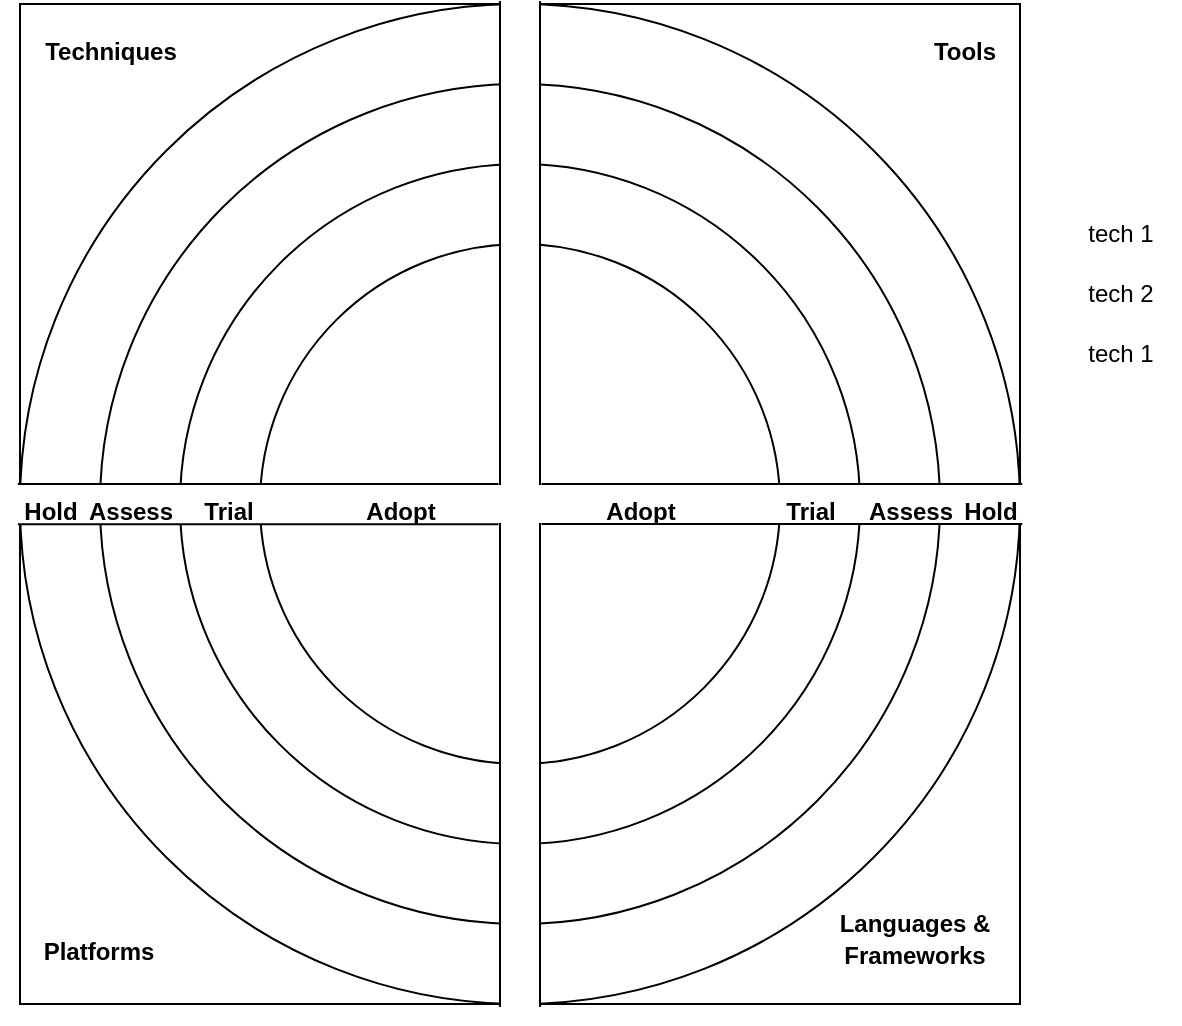 <mxfile version="20.8.16" type="device"><diagram name="Page-1" id="qFOErbcycV4gdHep8oMP"><mxGraphModel dx="2498" dy="2129" grid="1" gridSize="10" guides="1" tooltips="1" connect="1" arrows="1" fold="1" page="1" pageScale="1" pageWidth="827" pageHeight="1169" math="0" shadow="0"><root><mxCell id="0"/><mxCell id="1" parent="0"/><mxCell id="6wdHKU5m_vFD06IcH2UN-44" value="" style="group;movable=1;resizable=1;rotatable=1;deletable=1;editable=1;connectable=1;" vertex="1" connectable="0" parent="1"><mxGeometry x="-710" y="-839" width="520" height="510" as="geometry"/></mxCell><mxCell id="6wdHKU5m_vFD06IcH2UN-23" value="" style="rounded=0;whiteSpace=wrap;html=1;fontSize=24;" vertex="1" parent="6wdHKU5m_vFD06IcH2UN-44"><mxGeometry x="10" width="500" height="500" as="geometry"/></mxCell><mxCell id="6wdHKU5m_vFD06IcH2UN-24" value="" style="ellipse;whiteSpace=wrap;html=1;aspect=fixed;fontSize=24;" vertex="1" parent="6wdHKU5m_vFD06IcH2UN-44"><mxGeometry x="10" width="500" height="500" as="geometry"/></mxCell><mxCell id="6wdHKU5m_vFD06IcH2UN-25" value="" style="ellipse;whiteSpace=wrap;html=1;aspect=fixed;fontSize=24;" vertex="1" parent="6wdHKU5m_vFD06IcH2UN-44"><mxGeometry x="50" y="40" width="420" height="420" as="geometry"/></mxCell><mxCell id="6wdHKU5m_vFD06IcH2UN-26" value="" style="ellipse;whiteSpace=wrap;html=1;aspect=fixed;fontSize=24;" vertex="1" parent="6wdHKU5m_vFD06IcH2UN-44"><mxGeometry x="90" y="80" width="340" height="340" as="geometry"/></mxCell><mxCell id="6wdHKU5m_vFD06IcH2UN-27" value="" style="ellipse;whiteSpace=wrap;html=1;aspect=fixed;fontSize=24;" vertex="1" parent="6wdHKU5m_vFD06IcH2UN-44"><mxGeometry x="130" y="120" width="260" height="260" as="geometry"/></mxCell><mxCell id="6wdHKU5m_vFD06IcH2UN-28" value="" style="shape=partialRectangle;whiteSpace=wrap;html=1;top=0;bottom=0;fillColor=default;fontSize=24;" vertex="1" parent="6wdHKU5m_vFD06IcH2UN-44"><mxGeometry x="250" y="260" width="20" height="241" as="geometry"/></mxCell><mxCell id="6wdHKU5m_vFD06IcH2UN-29" value="" style="shape=partialRectangle;whiteSpace=wrap;html=1;top=0;bottom=0;fillColor=default;fontSize=24;" vertex="1" parent="6wdHKU5m_vFD06IcH2UN-44"><mxGeometry x="250" y="-1" width="20" height="241" as="geometry"/></mxCell><mxCell id="6wdHKU5m_vFD06IcH2UN-30" value="" style="shape=partialRectangle;whiteSpace=wrap;html=1;top=0;bottom=0;fillColor=default;fontSize=24;rotation=90;" vertex="1" parent="6wdHKU5m_vFD06IcH2UN-44"><mxGeometry x="380.95" y="130.31" width="20" height="239.38" as="geometry"/></mxCell><mxCell id="6wdHKU5m_vFD06IcH2UN-31" value="" style="shape=partialRectangle;whiteSpace=wrap;html=1;top=0;bottom=0;fillColor=default;fontSize=24;rotation=90;" vertex="1" parent="6wdHKU5m_vFD06IcH2UN-44"><mxGeometry x="119.03" y="130.39" width="20.11" height="239.32" as="geometry"/></mxCell><mxCell id="6wdHKU5m_vFD06IcH2UN-32" value="&lt;font style=&quot;font-size: 12px;&quot;&gt;&lt;b&gt;Hold&lt;/b&gt;&lt;/font&gt;" style="text;html=1;align=center;verticalAlign=middle;resizable=0;points=[];autosize=1;strokeColor=none;fillColor=none;fontSize=24;" vertex="1" parent="6wdHKU5m_vFD06IcH2UN-44"><mxGeometry y="230.06" width="50" height="40" as="geometry"/></mxCell><mxCell id="6wdHKU5m_vFD06IcH2UN-33" value="&lt;font style=&quot;font-size: 12px;&quot;&gt;&lt;b&gt;Hold&lt;/b&gt;&lt;/font&gt;" style="text;html=1;align=center;verticalAlign=middle;resizable=0;points=[];autosize=1;strokeColor=none;fillColor=none;fontSize=24;" vertex="1" parent="6wdHKU5m_vFD06IcH2UN-44"><mxGeometry x="470" y="230" width="50" height="40" as="geometry"/></mxCell><mxCell id="6wdHKU5m_vFD06IcH2UN-34" value="&lt;font style=&quot;font-size: 12px;&quot;&gt;&lt;b&gt;Assess&lt;/b&gt;&lt;/font&gt;" style="text;html=1;align=center;verticalAlign=middle;resizable=0;points=[];autosize=1;strokeColor=none;fillColor=none;fontSize=24;" vertex="1" parent="6wdHKU5m_vFD06IcH2UN-44"><mxGeometry x="30" y="230.06" width="70" height="40" as="geometry"/></mxCell><mxCell id="6wdHKU5m_vFD06IcH2UN-35" value="&lt;font style=&quot;font-size: 12px;&quot;&gt;&lt;b&gt;Assess&lt;/b&gt;&lt;/font&gt;" style="text;html=1;align=center;verticalAlign=middle;resizable=0;points=[];autosize=1;strokeColor=none;fillColor=none;fontSize=24;" vertex="1" parent="6wdHKU5m_vFD06IcH2UN-44"><mxGeometry x="420" y="230" width="70" height="40" as="geometry"/></mxCell><mxCell id="6wdHKU5m_vFD06IcH2UN-36" value="&lt;font style=&quot;font-size: 12px;&quot;&gt;&lt;b&gt;Trial&lt;/b&gt;&lt;/font&gt;" style="text;html=1;align=center;verticalAlign=middle;resizable=0;points=[];autosize=1;strokeColor=none;fillColor=none;fontSize=24;" vertex="1" parent="6wdHKU5m_vFD06IcH2UN-44"><mxGeometry x="380" y="230.06" width="50" height="40" as="geometry"/></mxCell><mxCell id="6wdHKU5m_vFD06IcH2UN-37" value="&lt;font style=&quot;font-size: 12px;&quot;&gt;&lt;b&gt;Trial&lt;/b&gt;&lt;/font&gt;" style="text;html=1;align=center;verticalAlign=middle;resizable=0;points=[];autosize=1;strokeColor=none;fillColor=none;fontSize=24;" vertex="1" parent="6wdHKU5m_vFD06IcH2UN-44"><mxGeometry x="89.43" y="230" width="50" height="40" as="geometry"/></mxCell><mxCell id="6wdHKU5m_vFD06IcH2UN-38" value="&lt;font style=&quot;font-size: 12px;&quot;&gt;&lt;b&gt;Adopt&lt;br&gt;&lt;/b&gt;&lt;/font&gt;" style="text;html=1;align=center;verticalAlign=middle;resizable=0;points=[];autosize=1;strokeColor=none;fillColor=none;fontSize=24;" vertex="1" parent="6wdHKU5m_vFD06IcH2UN-44"><mxGeometry x="170" y="230.06" width="60" height="40" as="geometry"/></mxCell><mxCell id="6wdHKU5m_vFD06IcH2UN-39" value="&lt;font style=&quot;font-size: 12px;&quot;&gt;&lt;b&gt;Adopt&lt;br&gt;&lt;/b&gt;&lt;/font&gt;" style="text;html=1;align=center;verticalAlign=middle;resizable=0;points=[];autosize=1;strokeColor=none;fillColor=none;fontSize=24;" vertex="1" parent="6wdHKU5m_vFD06IcH2UN-44"><mxGeometry x="290" y="230" width="60" height="40" as="geometry"/></mxCell><mxCell id="6wdHKU5m_vFD06IcH2UN-40" value="&lt;p style=&quot;line-height: 50%;&quot;&gt;&lt;font style=&quot;font-size: 12px;&quot;&gt;&lt;b&gt;Languages &amp;amp; &lt;br&gt;Frameworks&lt;br&gt;&lt;/b&gt;&lt;/font&gt;&lt;/p&gt;" style="text;html=1;align=center;verticalAlign=middle;resizable=0;points=[];autosize=1;strokeColor=none;fillColor=none;fontSize=24;" vertex="1" parent="6wdHKU5m_vFD06IcH2UN-44"><mxGeometry x="407" y="420" width="100" height="90" as="geometry"/></mxCell><mxCell id="6wdHKU5m_vFD06IcH2UN-41" value="&lt;font style=&quot;font-size: 12px;&quot;&gt;&lt;b&gt;Platforms&lt;/b&gt;&lt;/font&gt;" style="text;html=1;align=center;verticalAlign=middle;resizable=0;points=[];autosize=1;strokeColor=none;fillColor=none;fontSize=24;" vertex="1" parent="6wdHKU5m_vFD06IcH2UN-44"><mxGeometry x="9.43" y="450" width="80" height="40" as="geometry"/></mxCell><mxCell id="6wdHKU5m_vFD06IcH2UN-42" value="&lt;font style=&quot;font-size: 12px;&quot;&gt;&lt;b&gt;Tools&lt;/b&gt;&lt;/font&gt;" style="text;html=1;align=center;verticalAlign=middle;resizable=0;points=[];autosize=1;strokeColor=none;fillColor=none;fontSize=24;" vertex="1" parent="6wdHKU5m_vFD06IcH2UN-44"><mxGeometry x="457" width="50" height="40" as="geometry"/></mxCell><mxCell id="6wdHKU5m_vFD06IcH2UN-43" value="&lt;font style=&quot;font-size: 12px;&quot;&gt;&lt;b&gt;Techniques&lt;/b&gt;&lt;/font&gt;" style="text;html=1;align=center;verticalAlign=middle;resizable=0;points=[];autosize=1;strokeColor=none;fillColor=none;fontSize=24;" vertex="1" parent="6wdHKU5m_vFD06IcH2UN-44"><mxGeometry x="10" width="90" height="40" as="geometry"/></mxCell><mxCell id="6wdHKU5m_vFD06IcH2UN-45" value="tech 1" style="text;html=1;align=center;verticalAlign=middle;resizable=0;points=[];autosize=1;strokeColor=none;fillColor=none;fontSize=12;" vertex="1" parent="1"><mxGeometry x="-180" y="-739" width="60" height="30" as="geometry"/></mxCell><mxCell id="6wdHKU5m_vFD06IcH2UN-46" value="tech 2" style="text;html=1;align=center;verticalAlign=middle;resizable=0;points=[];autosize=1;strokeColor=none;fillColor=none;fontSize=12;" vertex="1" parent="1"><mxGeometry x="-180" y="-709" width="60" height="30" as="geometry"/></mxCell><mxCell id="6wdHKU5m_vFD06IcH2UN-47" value="tech 1" style="text;html=1;align=center;verticalAlign=middle;resizable=0;points=[];autosize=1;strokeColor=none;fillColor=none;fontSize=12;" vertex="1" parent="1"><mxGeometry x="-180" y="-679" width="60" height="30" as="geometry"/></mxCell></root></mxGraphModel></diagram></mxfile>